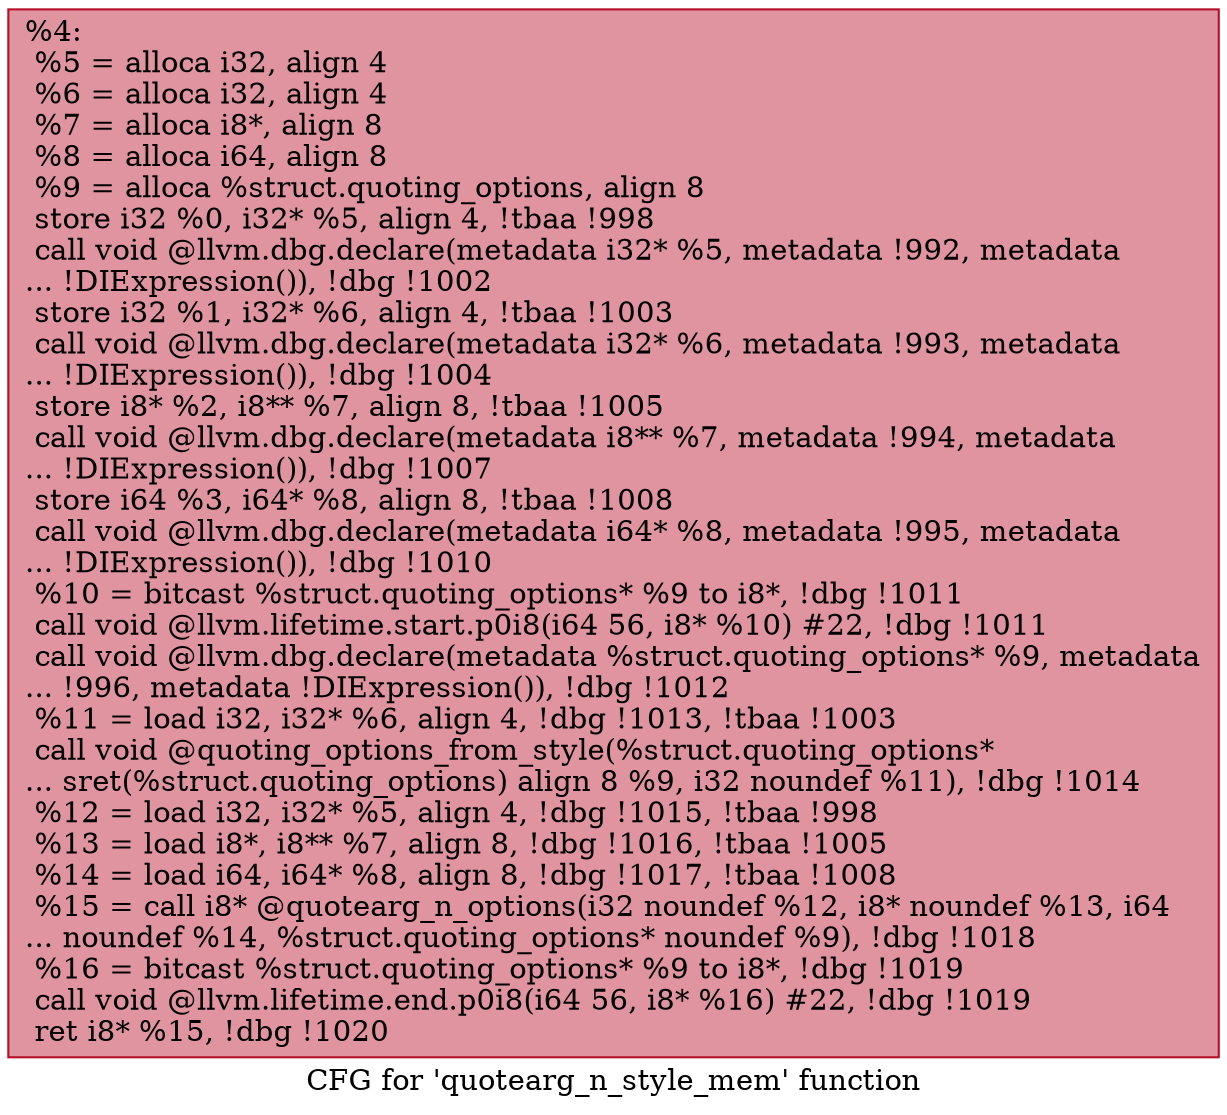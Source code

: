 digraph "CFG for 'quotearg_n_style_mem' function" {
	label="CFG for 'quotearg_n_style_mem' function";

	Node0x1300590 [shape=record,color="#b70d28ff", style=filled, fillcolor="#b70d2870",label="{%4:\l  %5 = alloca i32, align 4\l  %6 = alloca i32, align 4\l  %7 = alloca i8*, align 8\l  %8 = alloca i64, align 8\l  %9 = alloca %struct.quoting_options, align 8\l  store i32 %0, i32* %5, align 4, !tbaa !998\l  call void @llvm.dbg.declare(metadata i32* %5, metadata !992, metadata\l... !DIExpression()), !dbg !1002\l  store i32 %1, i32* %6, align 4, !tbaa !1003\l  call void @llvm.dbg.declare(metadata i32* %6, metadata !993, metadata\l... !DIExpression()), !dbg !1004\l  store i8* %2, i8** %7, align 8, !tbaa !1005\l  call void @llvm.dbg.declare(metadata i8** %7, metadata !994, metadata\l... !DIExpression()), !dbg !1007\l  store i64 %3, i64* %8, align 8, !tbaa !1008\l  call void @llvm.dbg.declare(metadata i64* %8, metadata !995, metadata\l... !DIExpression()), !dbg !1010\l  %10 = bitcast %struct.quoting_options* %9 to i8*, !dbg !1011\l  call void @llvm.lifetime.start.p0i8(i64 56, i8* %10) #22, !dbg !1011\l  call void @llvm.dbg.declare(metadata %struct.quoting_options* %9, metadata\l... !996, metadata !DIExpression()), !dbg !1012\l  %11 = load i32, i32* %6, align 4, !dbg !1013, !tbaa !1003\l  call void @quoting_options_from_style(%struct.quoting_options*\l... sret(%struct.quoting_options) align 8 %9, i32 noundef %11), !dbg !1014\l  %12 = load i32, i32* %5, align 4, !dbg !1015, !tbaa !998\l  %13 = load i8*, i8** %7, align 8, !dbg !1016, !tbaa !1005\l  %14 = load i64, i64* %8, align 8, !dbg !1017, !tbaa !1008\l  %15 = call i8* @quotearg_n_options(i32 noundef %12, i8* noundef %13, i64\l... noundef %14, %struct.quoting_options* noundef %9), !dbg !1018\l  %16 = bitcast %struct.quoting_options* %9 to i8*, !dbg !1019\l  call void @llvm.lifetime.end.p0i8(i64 56, i8* %16) #22, !dbg !1019\l  ret i8* %15, !dbg !1020\l}"];
}
